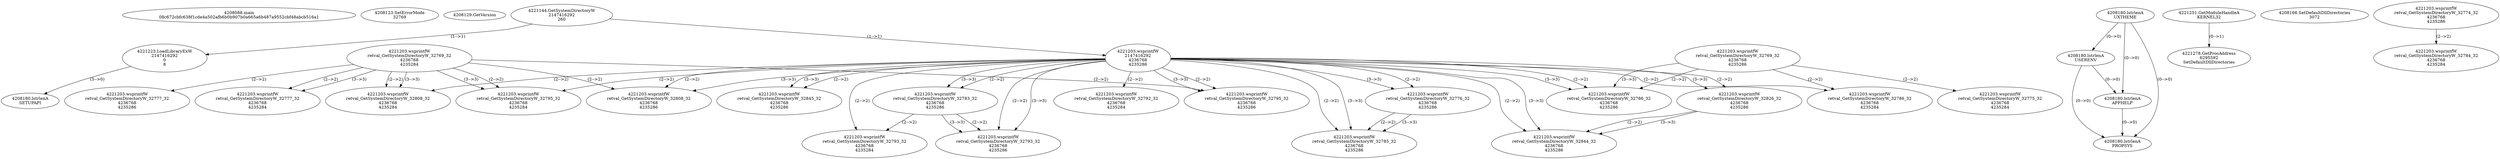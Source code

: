 // Global SCDG with merge call
digraph {
	0 [label="4208088.main
08c672cbfc638f1cde4a502afb6b0b907b0a665a6b487a9552cbf48abcb516a1"]
	1 [label="4208123.SetErrorMode
32769"]
	2 [label="4208129.GetVersion
"]
	3 [label="4221144.GetSystemDirectoryW
2147416292
260"]
	4 [label="4221203.wsprintfW
retval_GetSystemDirectoryW_32769_32
4236768
4235284"]
	5 [label="4221223.LoadLibraryExW
2147416292
0
8"]
	3 -> 5 [label="(1-->1)"]
	6 [label="4208180.lstrlenA
UXTHEME"]
	7 [label="4221203.wsprintfW
retval_GetSystemDirectoryW_32777_32
4236768
4235284"]
	4 -> 7 [label="(2-->2)"]
	4 -> 7 [label="(3-->3)"]
	8 [label="4208180.lstrlenA
USERENV"]
	6 -> 8 [label="(0-->0)"]
	9 [label="4221203.wsprintfW
2147416292
4236768
4235286"]
	3 -> 9 [label="(1-->1)"]
	10 [label="4221203.wsprintfW
retval_GetSystemDirectoryW_32792_32
4236768
4235284"]
	9 -> 10 [label="(2-->2)"]
	11 [label="4208180.lstrlenA
SETUPAPI"]
	5 -> 11 [label="(3-->0)"]
	12 [label="4221203.wsprintfW
retval_GetSystemDirectoryW_32795_32
4236768
4235284"]
	4 -> 12 [label="(2-->2)"]
	9 -> 12 [label="(2-->2)"]
	4 -> 12 [label="(3-->3)"]
	13 [label="4208180.lstrlenA
APPHELP"]
	6 -> 13 [label="(0-->0)"]
	8 -> 13 [label="(0-->0)"]
	14 [label="4221251.GetModuleHandleA
KERNEL32"]
	15 [label="4221278.GetProcAddress
6295592
SetDefaultDllDirectories"]
	14 -> 15 [label="(0-->1)"]
	16 [label="4208166.SetDefaultDllDirectories
3072"]
	17 [label="4221203.wsprintfW
retval_GetSystemDirectoryW_32845_32
4236768
4235286"]
	9 -> 17 [label="(2-->2)"]
	9 -> 17 [label="(3-->3)"]
	18 [label="4208180.lstrlenA
PROPSYS"]
	6 -> 18 [label="(0-->0)"]
	8 -> 18 [label="(0-->0)"]
	13 -> 18 [label="(0-->0)"]
	19 [label="4221203.wsprintfW
retval_GetSystemDirectoryW_32769_32
4236768
4235286"]
	20 [label="4221203.wsprintfW
retval_GetSystemDirectoryW_32775_32
4236768
4235284"]
	19 -> 20 [label="(2-->2)"]
	21 [label="4221203.wsprintfW
retval_GetSystemDirectoryW_32783_32
4236768
4235286"]
	9 -> 21 [label="(2-->2)"]
	9 -> 21 [label="(3-->3)"]
	22 [label="4221203.wsprintfW
retval_GetSystemDirectoryW_32793_32
4236768
4235284"]
	9 -> 22 [label="(2-->2)"]
	21 -> 22 [label="(2-->2)"]
	23 [label="4221203.wsprintfW
retval_GetSystemDirectoryW_32786_32
4236768
4235286"]
	9 -> 23 [label="(2-->2)"]
	19 -> 23 [label="(2-->2)"]
	9 -> 23 [label="(3-->3)"]
	19 -> 23 [label="(3-->3)"]
	24 [label="4221203.wsprintfW
retval_GetSystemDirectoryW_32795_32
4236768
4235286"]
	4 -> 24 [label="(2-->2)"]
	9 -> 24 [label="(2-->2)"]
	9 -> 24 [label="(3-->3)"]
	25 [label="4221203.wsprintfW
retval_GetSystemDirectoryW_32808_32
4236768
4235286"]
	4 -> 25 [label="(2-->2)"]
	9 -> 25 [label="(2-->2)"]
	9 -> 25 [label="(3-->3)"]
	26 [label="4221203.wsprintfW
retval_GetSystemDirectoryW_32776_32
4236768
4235286"]
	9 -> 26 [label="(2-->2)"]
	9 -> 26 [label="(3-->3)"]
	27 [label="4221203.wsprintfW
retval_GetSystemDirectoryW_32785_32
4236768
4235286"]
	9 -> 27 [label="(2-->2)"]
	26 -> 27 [label="(2-->2)"]
	9 -> 27 [label="(3-->3)"]
	26 -> 27 [label="(3-->3)"]
	28 [label="4221203.wsprintfW
retval_GetSystemDirectoryW_32777_32
4236768
4235286"]
	4 -> 28 [label="(2-->2)"]
	29 [label="4221203.wsprintfW
retval_GetSystemDirectoryW_32808_32
4236768
4235284"]
	4 -> 29 [label="(2-->2)"]
	9 -> 29 [label="(2-->2)"]
	4 -> 29 [label="(3-->3)"]
	30 [label="4221203.wsprintfW
retval_GetSystemDirectoryW_32793_32
4236768
4235286"]
	9 -> 30 [label="(2-->2)"]
	21 -> 30 [label="(2-->2)"]
	9 -> 30 [label="(3-->3)"]
	21 -> 30 [label="(3-->3)"]
	31 [label="4221203.wsprintfW
retval_GetSystemDirectoryW_32826_32
4236768
4235286"]
	9 -> 31 [label="(2-->2)"]
	9 -> 31 [label="(3-->3)"]
	32 [label="4221203.wsprintfW
retval_GetSystemDirectoryW_32844_32
4236768
4235286"]
	9 -> 32 [label="(2-->2)"]
	31 -> 32 [label="(2-->2)"]
	9 -> 32 [label="(3-->3)"]
	31 -> 32 [label="(3-->3)"]
	33 [label="4221203.wsprintfW
retval_GetSystemDirectoryW_32786_32
4236768
4235284"]
	9 -> 33 [label="(2-->2)"]
	19 -> 33 [label="(2-->2)"]
	34 [label="4221203.wsprintfW
retval_GetSystemDirectoryW_32774_32
4236768
4235286"]
	35 [label="4221203.wsprintfW
retval_GetSystemDirectoryW_32784_32
4236768
4235284"]
	34 -> 35 [label="(2-->2)"]
}
